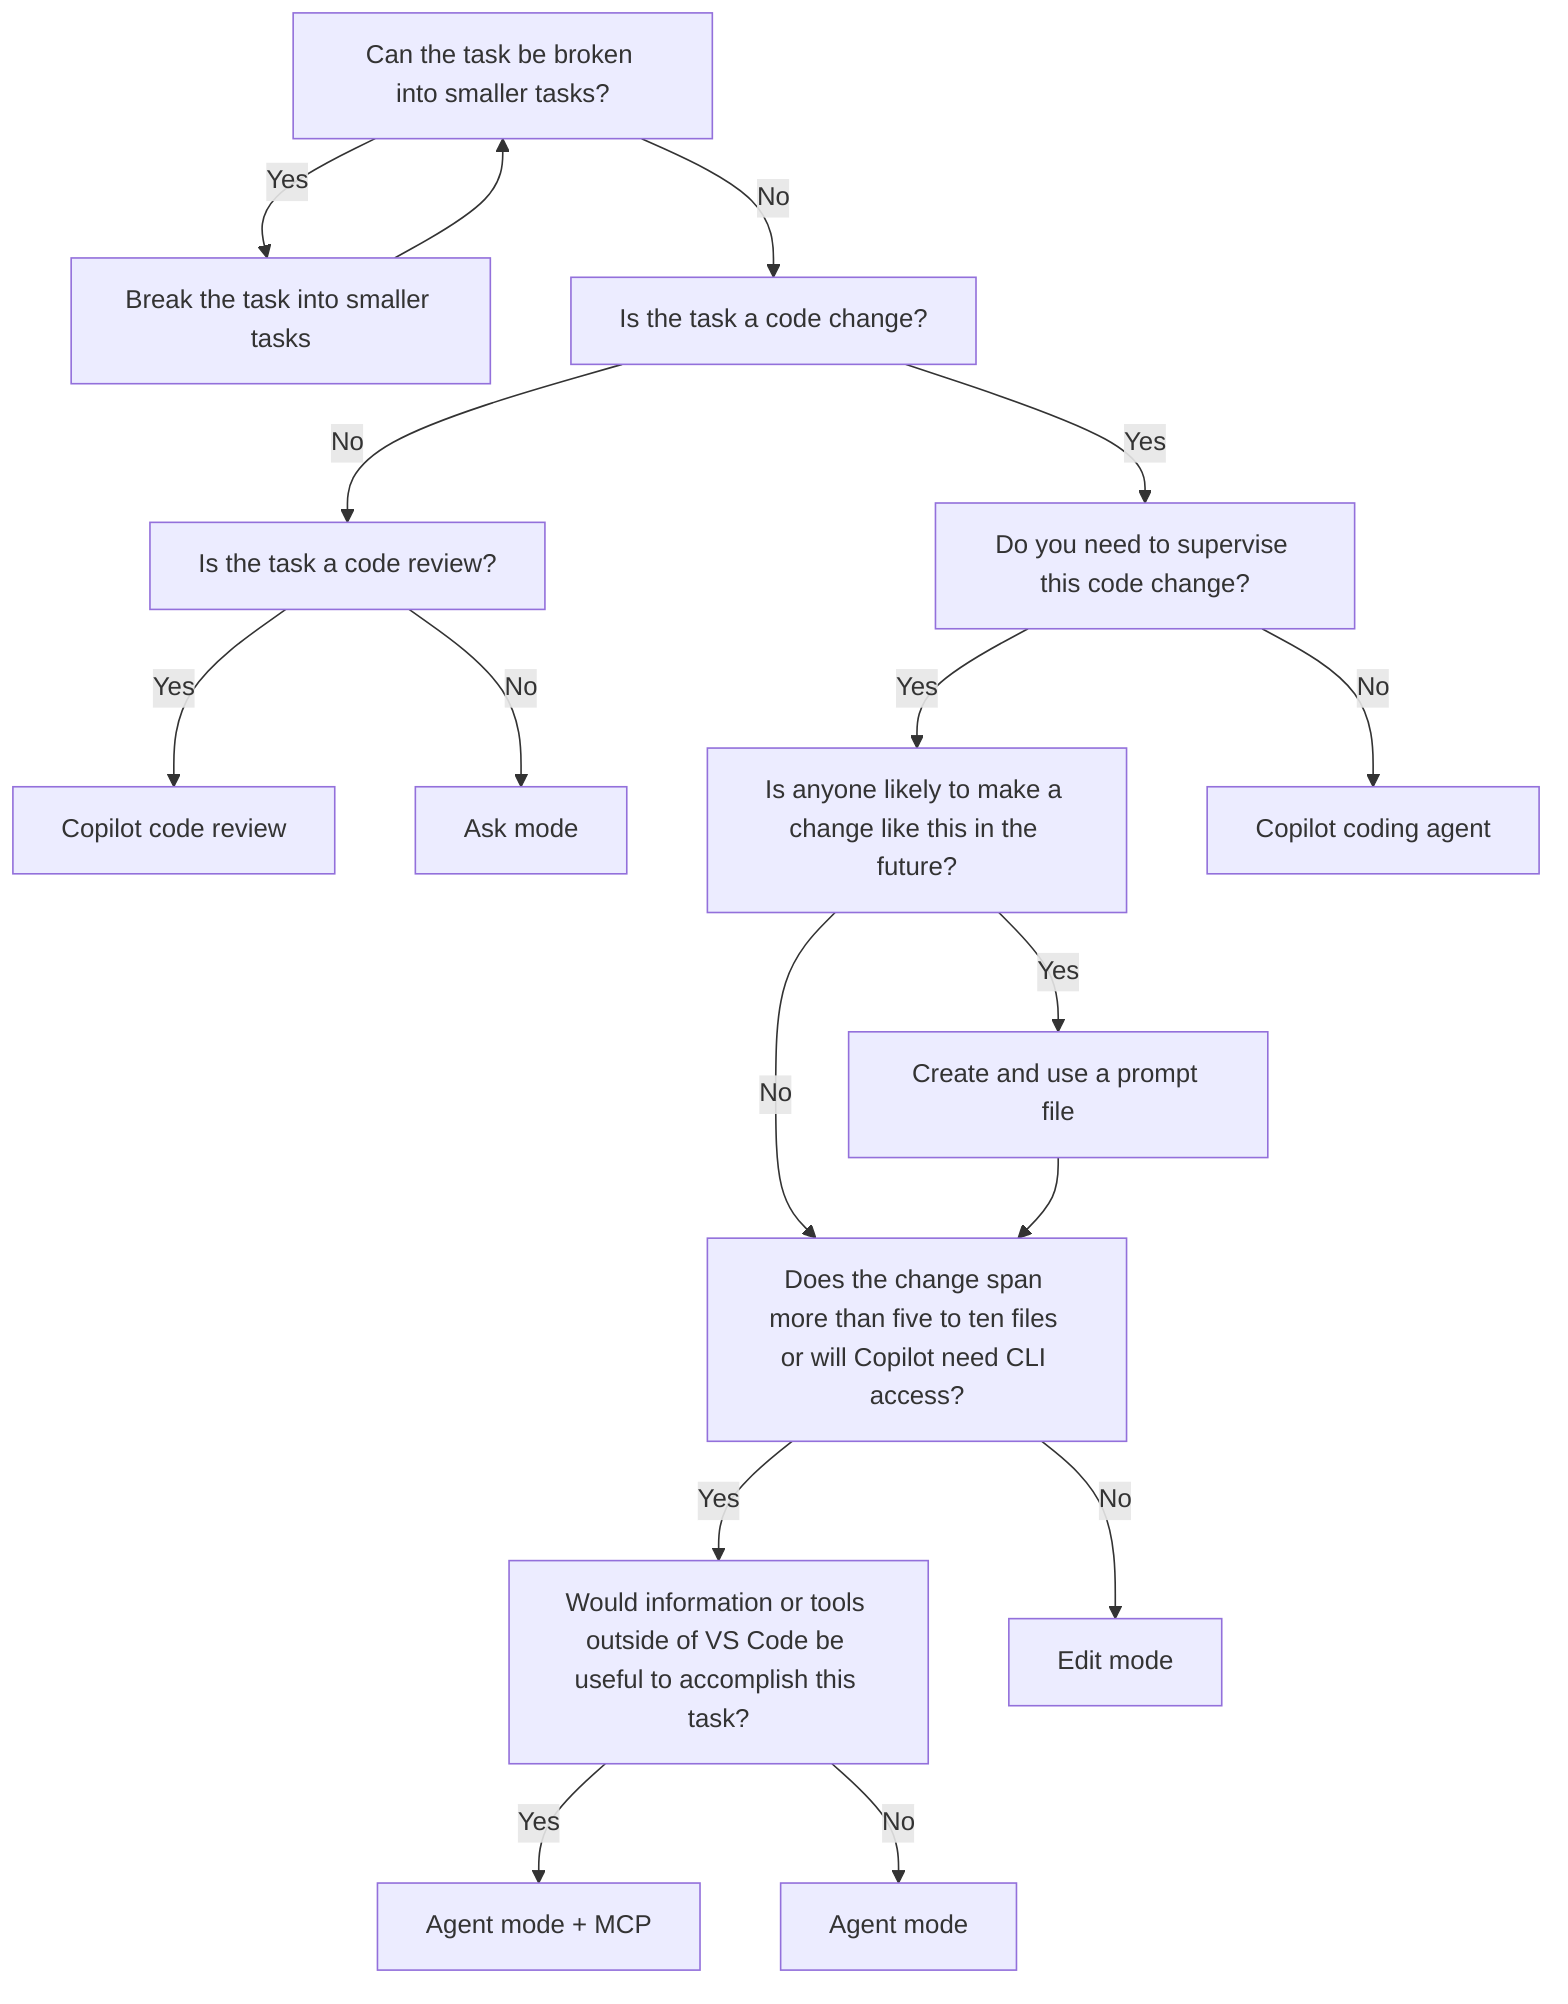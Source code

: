 flowchart TD
    A[Can the task be broken into smaller tasks?]
    B[Break the task into smaller tasks]
    C[Is the task a code review?]
    D[Copilot code review]
    E[Is the task a code change?]
    F[Does the change span more than five to ten files or will Copilot need CLI access?]
    G[Ask mode]
    H[Would information or tools outside of VS Code be useful to accomplish this task?]
    I[Edit mode]
    %% J[Is this a code change similar to something you or others are likely to make again in the future?]
    J[Is anyone likely to make a change like this in the future?]
    K[Create and use a prompt file]
    L[Agent mode + MCP]
    M[Agent mode]
    N[Do you need to supervise this code change?]
    O[Copilot coding agent]

    A -- Yes --> B
    B --> A
    A -- No --> E
    C -- Yes --> D
    C -- No --> G
    %% E -- Yes --> J
    J -- Yes --> K
    J -- No --> F
    K --> F
    E -- No --> C
    F-- Yes --> H
    F-- No --> I
    H -- Yes --> L
    H -- No --> M
    E -- Yes --> N
    N -- No --> O
    N -- Yes --> J
